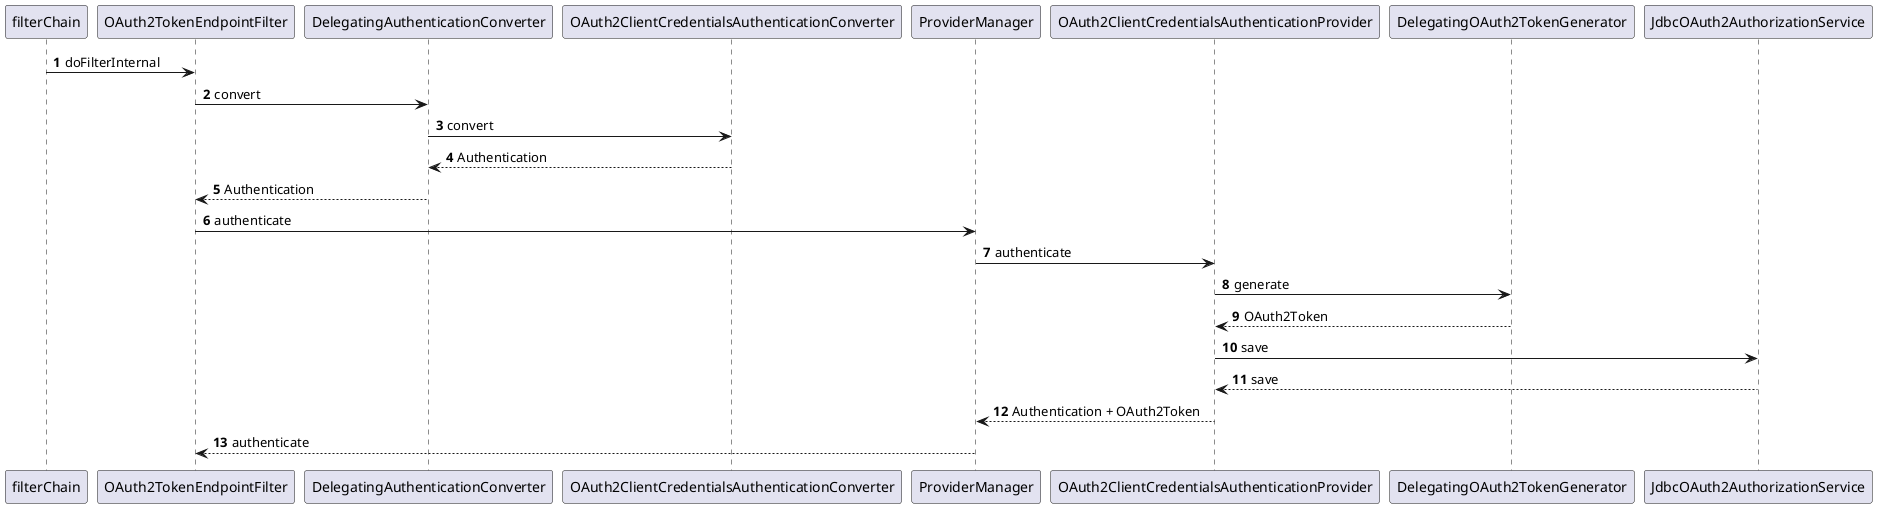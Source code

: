 @startuml
'https://plantuml.com/sequence-diagram

autonumber

filterChain -> OAuth2TokenEndpointFilter: doFilterInternal
OAuth2TokenEndpointFilter -> DelegatingAuthenticationConverter: convert
DelegatingAuthenticationConverter -> OAuth2ClientCredentialsAuthenticationConverter: convert
OAuth2ClientCredentialsAuthenticationConverter --> DelegatingAuthenticationConverter: Authentication
DelegatingAuthenticationConverter --> OAuth2TokenEndpointFilter: Authentication
OAuth2TokenEndpointFilter -> ProviderManager: authenticate
ProviderManager -> OAuth2ClientCredentialsAuthenticationProvider: authenticate
OAuth2ClientCredentialsAuthenticationProvider -> DelegatingOAuth2TokenGenerator: generate
DelegatingOAuth2TokenGenerator --> OAuth2ClientCredentialsAuthenticationProvider: OAuth2Token
OAuth2ClientCredentialsAuthenticationProvider -> JdbcOAuth2AuthorizationService: save
JdbcOAuth2AuthorizationService --> OAuth2ClientCredentialsAuthenticationProvider: save
OAuth2ClientCredentialsAuthenticationProvider --> ProviderManager: Authentication + OAuth2Token
ProviderManager --> OAuth2TokenEndpointFilter: authenticate

@enduml